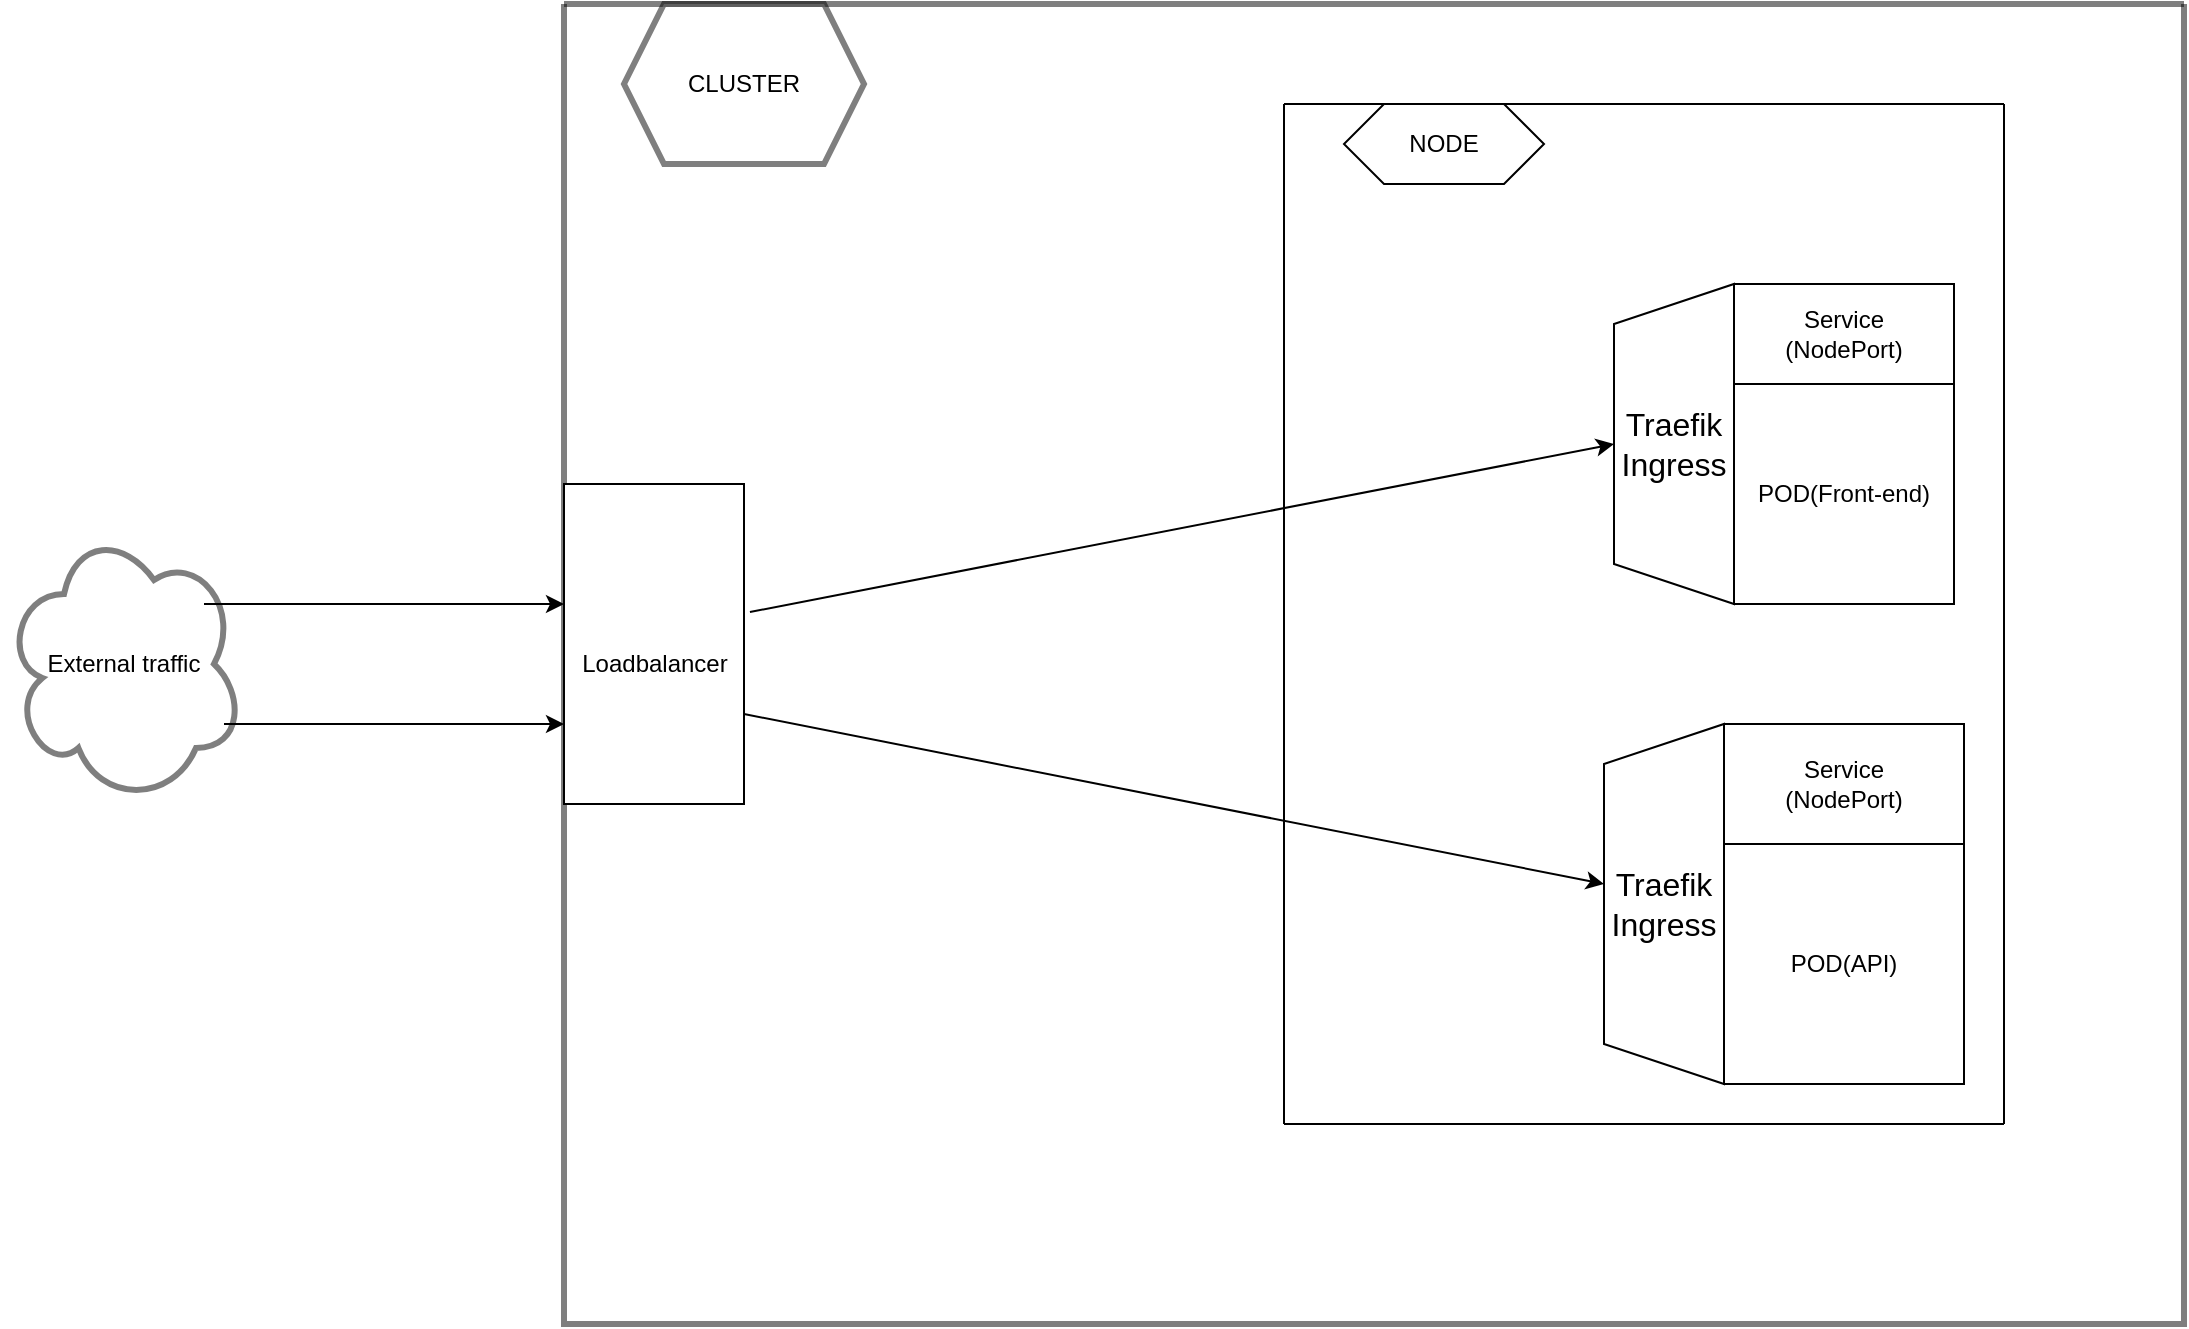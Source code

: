 <mxfile version="14.8.6" type="github"><diagram id="-WBHt_o13amw7MxkSUU0" name="Page-1"><mxGraphModel dx="1422" dy="2494" grid="1" gridSize="10" guides="1" tooltips="1" connect="1" arrows="1" fold="1" page="1" pageScale="1" pageWidth="1100" pageHeight="1700" math="0" shadow="0"><root><mxCell id="0"/><mxCell id="1" parent="0"/><mxCell id="JpK3nC_1ckLvPZy793RC-2" value="POD(Front-end)" style="whiteSpace=wrap;html=1;aspect=fixed;" vertex="1" parent="1"><mxGeometry x="905" y="160" width="110" height="110" as="geometry"/></mxCell><mxCell id="JpK3nC_1ckLvPZy793RC-3" value="&lt;span&gt;Service&lt;/span&gt;&lt;br&gt;&lt;span&gt;(NodePort)&lt;/span&gt;" style="rounded=0;whiteSpace=wrap;html=1;" vertex="1" parent="1"><mxGeometry x="905" y="110" width="110" height="50" as="geometry"/></mxCell><mxCell id="JpK3nC_1ckLvPZy793RC-4" value="POD(API)" style="whiteSpace=wrap;html=1;aspect=fixed;" vertex="1" parent="1"><mxGeometry x="900" y="390" width="120" height="120" as="geometry"/></mxCell><mxCell id="JpK3nC_1ckLvPZy793RC-5" value="Service&lt;br&gt;(NodePort)" style="rounded=0;whiteSpace=wrap;html=1;" vertex="1" parent="1"><mxGeometry x="900" y="330" width="120" height="60" as="geometry"/></mxCell><mxCell id="JpK3nC_1ckLvPZy793RC-8" value="&lt;font style=&quot;font-size: 16px&quot;&gt;Traefik&lt;br&gt;Ingress&lt;br&gt;&lt;/font&gt;" style="shape=trapezoid;perimeter=trapezoidPerimeter;whiteSpace=wrap;html=1;fixedSize=1;direction=north;" vertex="1" parent="1"><mxGeometry x="840" y="330" width="60" height="180" as="geometry"/></mxCell><mxCell id="JpK3nC_1ckLvPZy793RC-9" value="&lt;span style=&quot;font-size: 16px&quot;&gt;Traefik&lt;/span&gt;&lt;br style=&quot;font-size: 16px&quot;&gt;&lt;span style=&quot;font-size: 16px&quot;&gt;Ingress&lt;/span&gt;" style="shape=trapezoid;perimeter=trapezoidPerimeter;whiteSpace=wrap;html=1;fixedSize=1;direction=north;" vertex="1" parent="1"><mxGeometry x="845" y="110" width="60" height="160" as="geometry"/></mxCell><mxCell id="JpK3nC_1ckLvPZy793RC-11" value="NODE" style="shape=hexagon;perimeter=hexagonPerimeter2;whiteSpace=wrap;html=1;fixedSize=1;" vertex="1" parent="1"><mxGeometry x="710" y="20" width="100" height="40" as="geometry"/></mxCell><mxCell id="JpK3nC_1ckLvPZy793RC-13" value="" style="endArrow=none;html=1;" edge="1" parent="1"><mxGeometry width="50" height="50" relative="1" as="geometry"><mxPoint x="680" y="530" as="sourcePoint"/><mxPoint x="680" y="20" as="targetPoint"/></mxGeometry></mxCell><mxCell id="JpK3nC_1ckLvPZy793RC-14" value="" style="endArrow=none;html=1;" edge="1" parent="1"><mxGeometry width="50" height="50" relative="1" as="geometry"><mxPoint x="680" y="530" as="sourcePoint"/><mxPoint x="1040" y="530" as="targetPoint"/></mxGeometry></mxCell><mxCell id="JpK3nC_1ckLvPZy793RC-17" value="" style="endArrow=none;html=1;" edge="1" parent="1"><mxGeometry width="50" height="50" relative="1" as="geometry"><mxPoint x="1040" y="530" as="sourcePoint"/><mxPoint x="1040" y="20" as="targetPoint"/></mxGeometry></mxCell><mxCell id="JpK3nC_1ckLvPZy793RC-18" value="" style="endArrow=none;html=1;" edge="1" parent="1"><mxGeometry width="50" height="50" relative="1" as="geometry"><mxPoint x="680" y="20" as="sourcePoint"/><mxPoint x="1040" y="20" as="targetPoint"/></mxGeometry></mxCell><mxCell id="JpK3nC_1ckLvPZy793RC-19" value="" style="swimlane;startSize=0;strokeWidth=3;opacity=50;" vertex="1" parent="1"><mxGeometry x="320" y="-30" width="810" height="660" as="geometry"><mxRectangle x="320" y="-30" width="50" height="40" as="alternateBounds"/></mxGeometry></mxCell><mxCell id="JpK3nC_1ckLvPZy793RC-6" value="" style="rounded=0;whiteSpace=wrap;html=1;" vertex="1" parent="JpK3nC_1ckLvPZy793RC-19"><mxGeometry y="240" width="90" height="160" as="geometry"/></mxCell><mxCell id="JpK3nC_1ckLvPZy793RC-21" value="Loadbalancer" style="text;html=1;strokeColor=none;fillColor=none;align=center;verticalAlign=middle;whiteSpace=wrap;rounded=0;opacity=50;rotation=0;" vertex="1" parent="JpK3nC_1ckLvPZy793RC-19"><mxGeometry x="-7.5" y="320" width="105" height="20" as="geometry"/></mxCell><mxCell id="JpK3nC_1ckLvPZy793RC-27" value="" style="endArrow=classic;html=1;" edge="1" parent="JpK3nC_1ckLvPZy793RC-19"><mxGeometry width="50" height="50" relative="1" as="geometry"><mxPoint x="90" y="355" as="sourcePoint"/><mxPoint x="520" y="440" as="targetPoint"/></mxGeometry></mxCell><mxCell id="JpK3nC_1ckLvPZy793RC-28" value="CLUSTER" style="shape=hexagon;perimeter=hexagonPerimeter2;whiteSpace=wrap;html=1;fixedSize=1;strokeWidth=3;opacity=50;" vertex="1" parent="JpK3nC_1ckLvPZy793RC-19"><mxGeometry x="30" width="120" height="80" as="geometry"/></mxCell><mxCell id="JpK3nC_1ckLvPZy793RC-20" value="External traffic" style="ellipse;shape=cloud;whiteSpace=wrap;html=1;strokeWidth=3;opacity=50;" vertex="1" parent="1"><mxGeometry x="40" y="230" width="120" height="140" as="geometry"/></mxCell><mxCell id="JpK3nC_1ckLvPZy793RC-22" value="" style="endArrow=classic;html=1;" edge="1" parent="1"><mxGeometry width="50" height="50" relative="1" as="geometry"><mxPoint x="140" y="270" as="sourcePoint"/><mxPoint x="320" y="270" as="targetPoint"/></mxGeometry></mxCell><mxCell id="JpK3nC_1ckLvPZy793RC-23" value="" style="endArrow=classic;html=1;entryX=0;entryY=0.75;entryDx=0;entryDy=0;" edge="1" parent="1" target="JpK3nC_1ckLvPZy793RC-6"><mxGeometry width="50" height="50" relative="1" as="geometry"><mxPoint x="150" y="330" as="sourcePoint"/><mxPoint x="200" y="280" as="targetPoint"/></mxGeometry></mxCell><mxCell id="JpK3nC_1ckLvPZy793RC-26" value="" style="endArrow=classic;html=1;exitX=1.033;exitY=0.4;exitDx=0;exitDy=0;exitPerimeter=0;" edge="1" parent="1" source="JpK3nC_1ckLvPZy793RC-6"><mxGeometry width="50" height="50" relative="1" as="geometry"><mxPoint x="795" y="240" as="sourcePoint"/><mxPoint x="845" y="190" as="targetPoint"/></mxGeometry></mxCell></root></mxGraphModel></diagram></mxfile>